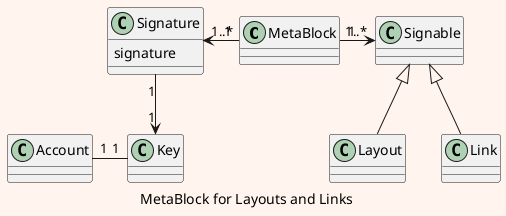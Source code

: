 '
' Copyright (C) 2019 - 2020 Rabobank Nederland
'
' Licensed under the Apache License, Version 2.0 (the "License");
' you may not use this file except in compliance with the License.
' You may obtain a copy of the License at
'
'         http://www.apache.org/licenses/LICENSE-2.0
'
' Unless required by applicable law or agreed to in writing, software
' distributed under the License is distributed on an "AS IS" BASIS,
' WITHOUT WARRANTIES OR CONDITIONS OF ANY KIND, either express or implied.
' See the License for the specific language governing permissions and
' limitations under the License.
'

@startuml

caption MetaBlock for Layouts and Links

skinparam shadowing<<with_shadow>> true
skinparam backgroundColor #SeaShell

class MetaBlock {  
}

class Signature {
    signature
}

class Key {
}

class Account {
}

class Signable {
}

class Layout {
}

class Link {
}

MetaBlock "1" -left-> "1..*" Signature
MetaBlock "1" -right-> "1..*" Signable
Signable <|-- Layout
Signable <|-- Link
Signature "1" -down-> "1" Key
Account "1" -right- "1" Key

@enduml
